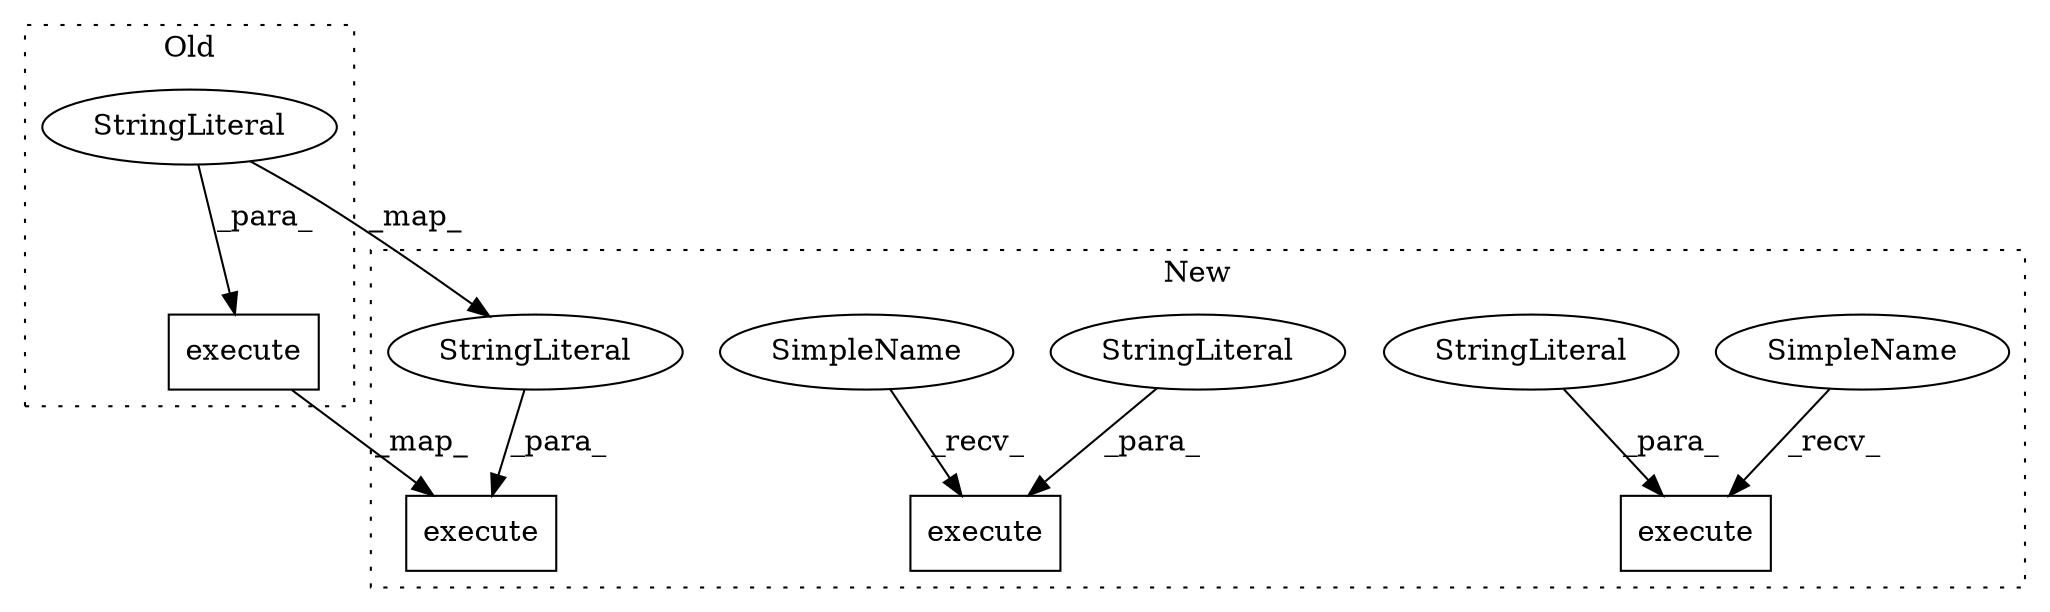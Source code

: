 digraph G {
subgraph cluster0 {
1 [label="execute" a="32" s="194,248" l="8,1" shape="box"];
3 [label="StringLiteral" a="45" s="202" l="46" shape="ellipse"];
label = "Old";
style="dotted";
}
subgraph cluster1 {
2 [label="execute" a="32" s="194,249" l="8,1" shape="box"];
4 [label="StringLiteral" a="45" s="202" l="47" shape="ellipse"];
5 [label="execute" a="32" s="990,1052" l="8,1" shape="box"];
6 [label="StringLiteral" a="45" s="998" l="54" shape="ellipse"];
7 [label="execute" a="32" s="1064,1110" l="8,1" shape="box"];
8 [label="StringLiteral" a="45" s="1072" l="38" shape="ellipse"];
9 [label="SimpleName" a="42" s="987" l="2" shape="ellipse"];
10 [label="SimpleName" a="42" s="1061" l="2" shape="ellipse"];
label = "New";
style="dotted";
}
1 -> 2 [label="_map_"];
3 -> 4 [label="_map_"];
3 -> 1 [label="_para_"];
4 -> 2 [label="_para_"];
6 -> 5 [label="_para_"];
8 -> 7 [label="_para_"];
9 -> 5 [label="_recv_"];
10 -> 7 [label="_recv_"];
}